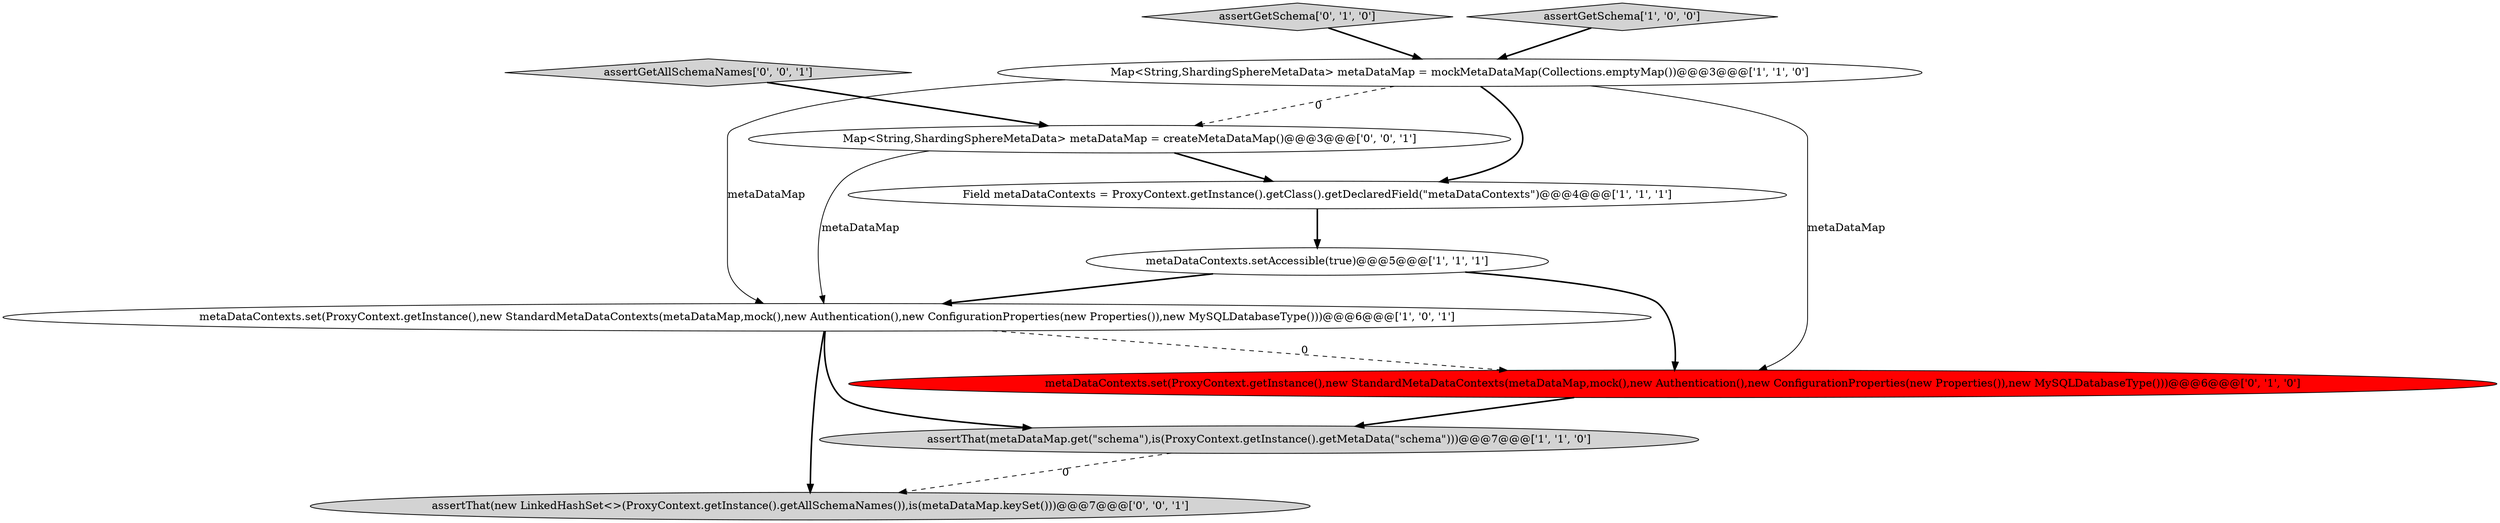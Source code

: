 digraph {
7 [style = filled, label = "assertGetSchema['0', '1', '0']", fillcolor = lightgray, shape = diamond image = "AAA0AAABBB2BBB"];
6 [style = filled, label = "metaDataContexts.set(ProxyContext.getInstance(),new StandardMetaDataContexts(metaDataMap,mock(),new Authentication(),new ConfigurationProperties(new Properties()),new MySQLDatabaseType()))@@@6@@@['0', '1', '0']", fillcolor = red, shape = ellipse image = "AAA1AAABBB2BBB"];
1 [style = filled, label = "assertGetSchema['1', '0', '0']", fillcolor = lightgray, shape = diamond image = "AAA0AAABBB1BBB"];
9 [style = filled, label = "Map<String,ShardingSphereMetaData> metaDataMap = createMetaDataMap()@@@3@@@['0', '0', '1']", fillcolor = white, shape = ellipse image = "AAA0AAABBB3BBB"];
10 [style = filled, label = "assertGetAllSchemaNames['0', '0', '1']", fillcolor = lightgray, shape = diamond image = "AAA0AAABBB3BBB"];
0 [style = filled, label = "metaDataContexts.set(ProxyContext.getInstance(),new StandardMetaDataContexts(metaDataMap,mock(),new Authentication(),new ConfigurationProperties(new Properties()),new MySQLDatabaseType()))@@@6@@@['1', '0', '1']", fillcolor = white, shape = ellipse image = "AAA0AAABBB1BBB"];
4 [style = filled, label = "assertThat(metaDataMap.get(\"schema\"),is(ProxyContext.getInstance().getMetaData(\"schema\")))@@@7@@@['1', '1', '0']", fillcolor = lightgray, shape = ellipse image = "AAA0AAABBB1BBB"];
5 [style = filled, label = "Map<String,ShardingSphereMetaData> metaDataMap = mockMetaDataMap(Collections.emptyMap())@@@3@@@['1', '1', '0']", fillcolor = white, shape = ellipse image = "AAA0AAABBB1BBB"];
8 [style = filled, label = "assertThat(new LinkedHashSet<>(ProxyContext.getInstance().getAllSchemaNames()),is(metaDataMap.keySet()))@@@7@@@['0', '0', '1']", fillcolor = lightgray, shape = ellipse image = "AAA0AAABBB3BBB"];
2 [style = filled, label = "Field metaDataContexts = ProxyContext.getInstance().getClass().getDeclaredField(\"metaDataContexts\")@@@4@@@['1', '1', '1']", fillcolor = white, shape = ellipse image = "AAA0AAABBB1BBB"];
3 [style = filled, label = "metaDataContexts.setAccessible(true)@@@5@@@['1', '1', '1']", fillcolor = white, shape = ellipse image = "AAA0AAABBB1BBB"];
1->5 [style = bold, label=""];
6->4 [style = bold, label=""];
3->6 [style = bold, label=""];
5->2 [style = bold, label=""];
7->5 [style = bold, label=""];
10->9 [style = bold, label=""];
9->0 [style = solid, label="metaDataMap"];
0->6 [style = dashed, label="0"];
5->9 [style = dashed, label="0"];
4->8 [style = dashed, label="0"];
0->4 [style = bold, label=""];
9->2 [style = bold, label=""];
5->0 [style = solid, label="metaDataMap"];
5->6 [style = solid, label="metaDataMap"];
3->0 [style = bold, label=""];
2->3 [style = bold, label=""];
0->8 [style = bold, label=""];
}
